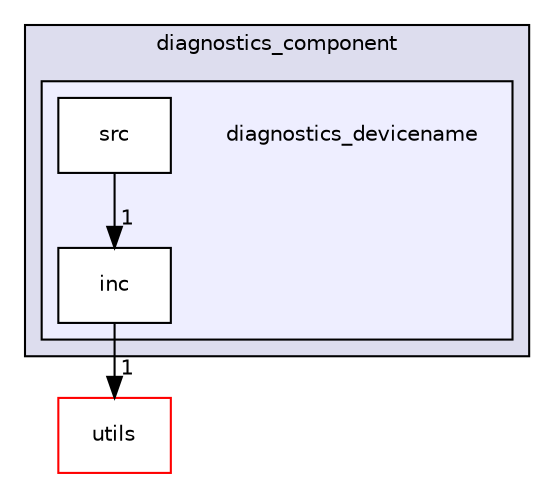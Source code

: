 digraph "src/diagnostics_component/diagnostics_devicename" {
  compound=true
  node [ fontsize="10", fontname="Helvetica"];
  edge [ labelfontsize="10", labelfontname="Helvetica"];
  subgraph clusterdir_cde888aa32ce08ebb9157d1b9ffafc16 {
    graph [ bgcolor="#ddddee", pencolor="black", label="diagnostics_component" fontname="Helvetica", fontsize="10", URL="dir_cde888aa32ce08ebb9157d1b9ffafc16.html"]
  subgraph clusterdir_7cdf5b57916807e0abe5beee04f98da7 {
    graph [ bgcolor="#eeeeff", pencolor="black", label="" URL="dir_7cdf5b57916807e0abe5beee04f98da7.html"];
    dir_7cdf5b57916807e0abe5beee04f98da7 [shape=plaintext label="diagnostics_devicename"];
    dir_1d586b1f08415f4c06e2f3cfb2e0c95c [shape=box label="inc" color="black" fillcolor="white" style="filled" URL="dir_1d586b1f08415f4c06e2f3cfb2e0c95c.html"];
    dir_68b9a3d5a650a4247d85f5ee9a37fc41 [shape=box label="src" color="black" fillcolor="white" style="filled" URL="dir_68b9a3d5a650a4247d85f5ee9a37fc41.html"];
  }
  }
  dir_313caf1132e152dd9b58bea13a4052ca [shape=box label="utils" fillcolor="white" style="filled" color="red" URL="dir_313caf1132e152dd9b58bea13a4052ca.html"];
  dir_1d586b1f08415f4c06e2f3cfb2e0c95c->dir_313caf1132e152dd9b58bea13a4052ca [headlabel="1", labeldistance=1.5 headhref="dir_000054_000154.html"];
  dir_68b9a3d5a650a4247d85f5ee9a37fc41->dir_1d586b1f08415f4c06e2f3cfb2e0c95c [headlabel="1", labeldistance=1.5 headhref="dir_000055_000054.html"];
}
